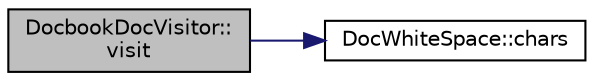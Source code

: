 digraph "DocbookDocVisitor::visit"
{
 // LATEX_PDF_SIZE
  edge [fontname="Helvetica",fontsize="10",labelfontname="Helvetica",labelfontsize="10"];
  node [fontname="Helvetica",fontsize="10",shape=record];
  rankdir="LR";
  Node1 [label="DocbookDocVisitor::\lvisit",height=0.2,width=0.4,color="black", fillcolor="grey75", style="filled", fontcolor="black",tooltip=" "];
  Node1 -> Node2 [color="midnightblue",fontsize="10",style="solid"];
  Node2 [label="DocWhiteSpace::chars",height=0.2,width=0.4,color="black", fillcolor="white", style="filled",URL="$classDocWhiteSpace.html#a9e8fbf6c6ca3efa8f4e7d9fce2352023",tooltip=" "];
}
